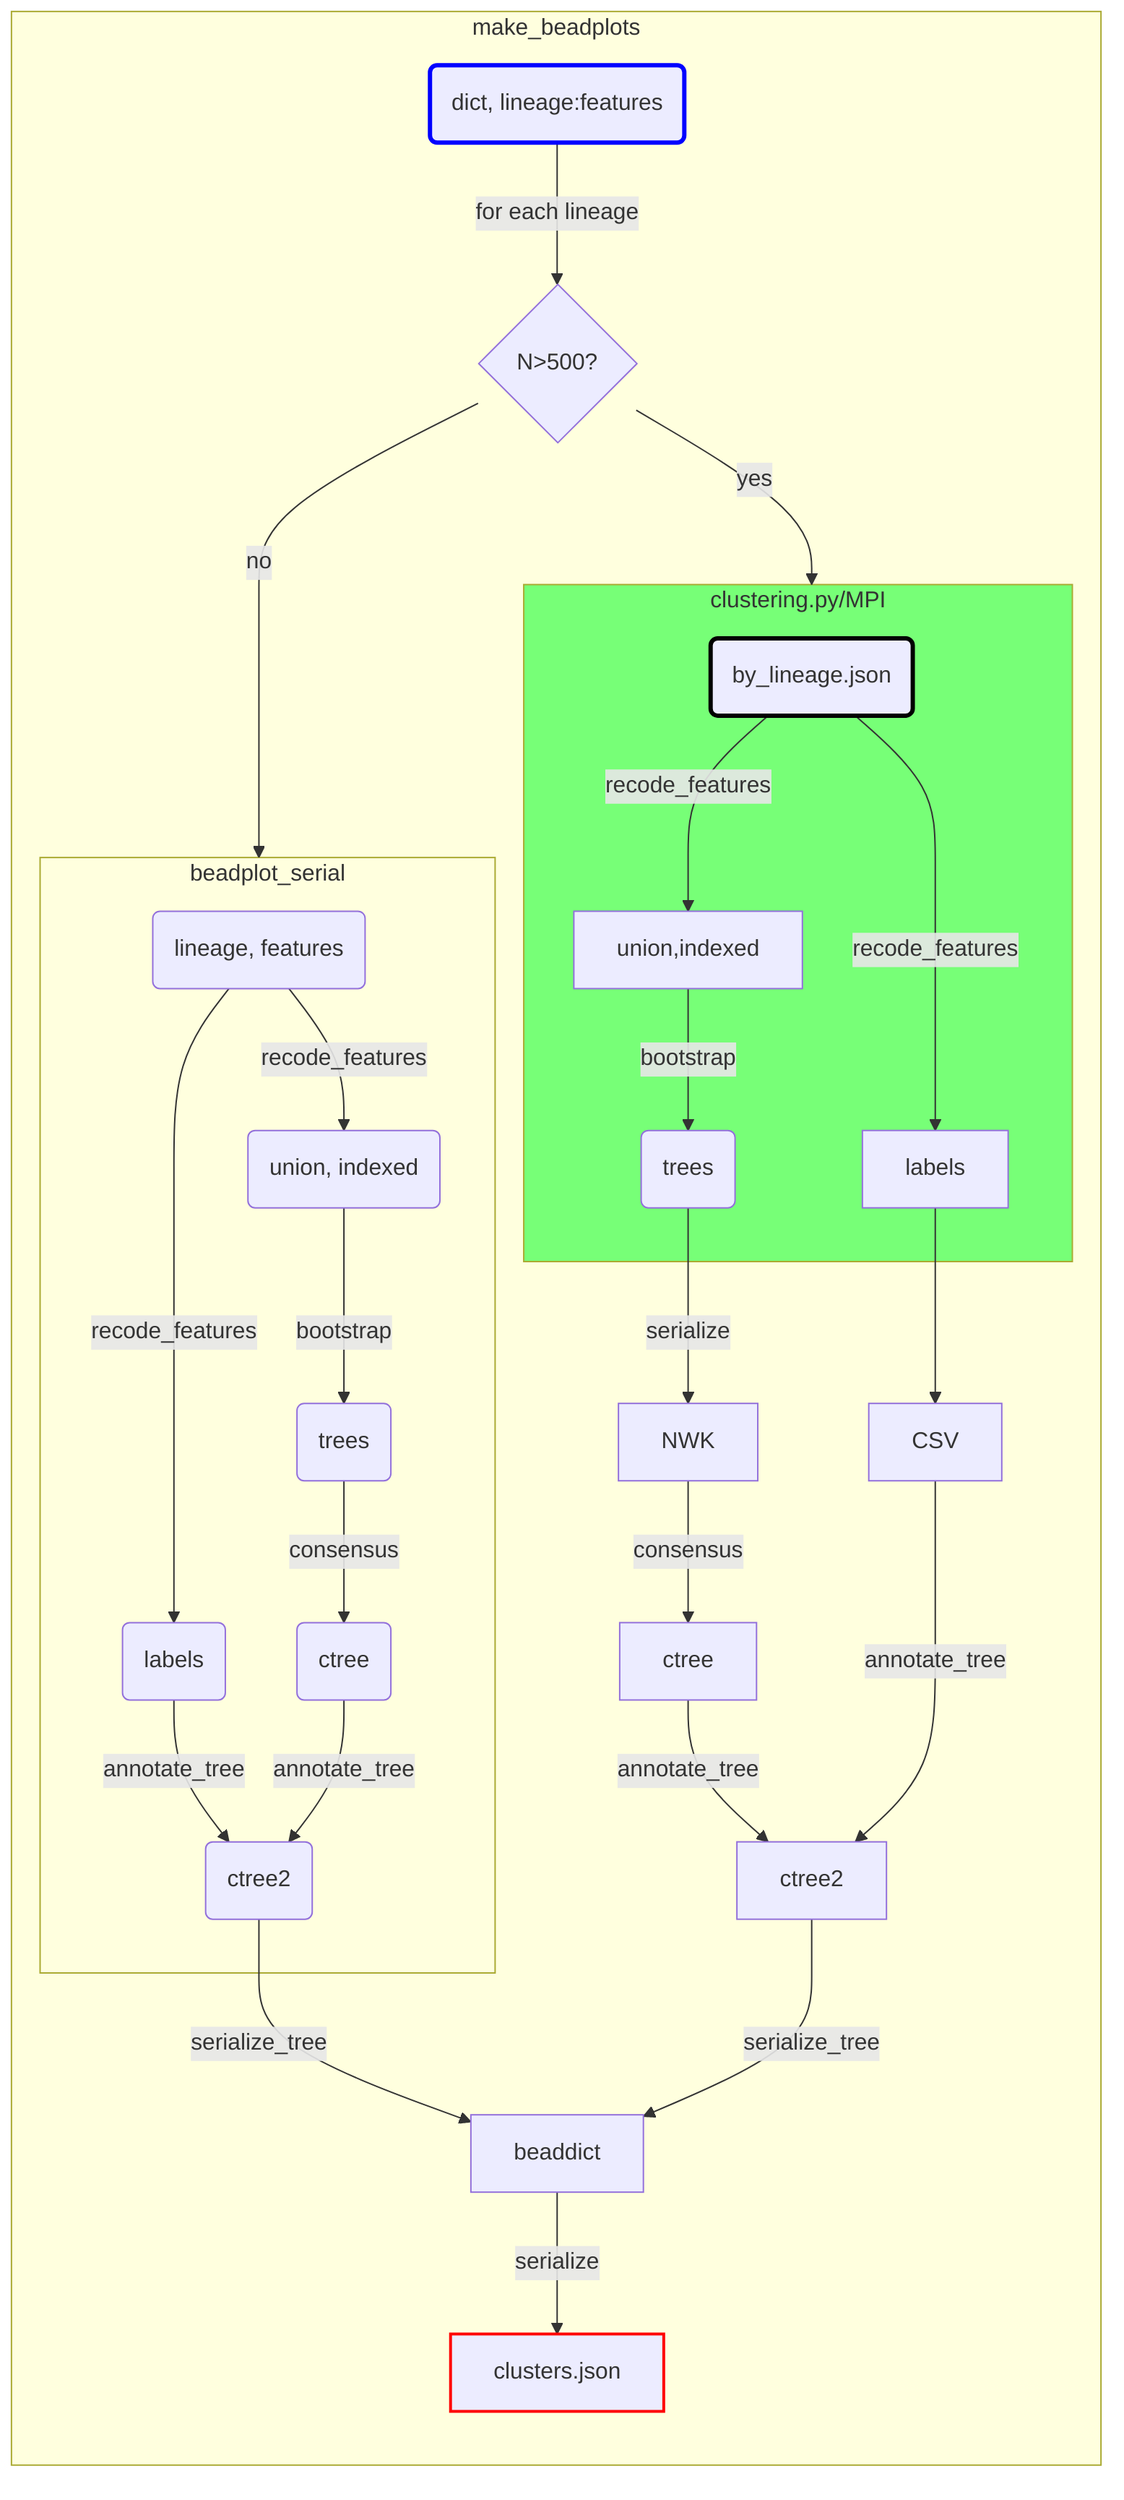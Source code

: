 %% This is a https://mermaid-js.github.io/ document
%% to compile into an SVG, run `mmdc -i make-beadplots.mmd -o make-beadplots.svg`
flowchart TB
  subgraph make_beadplots
    direction TB

    by_lineage2(dict, lineage:features)
    style by_lineage2 stroke:#00F,stroke-width:3px

    do_MPI{N>500?}
    by_lineage2-->|for each lineage|do_MPI
    do_MPI-->|no|beadplot_serial

    subgraph beadplot_serial
      direction TB
      bsdict(lineage, features)
      bsdict-->|recode_features|Sunion,indexed
      Sunion,indexed(union, indexed)
      bsdict-->|recode_features|Slabels
      Slabels(labels)
      Sunion,indexed-->|bootstrap|Strees
      Strees(trees)
      Strees-->|consensus|Sctree
      Sctree(ctree)
      Slabels & Sctree-->|annotate_tree|Sctree2
      Sctree2(ctree2)
    end
    Sctree2-->|serialize_tree|beaddict

    subgraph clustering.py/MPI
      direction TB

      JSON(by_lineage.json)
      JSON-->|recode_features|labels
      JSON-->|recode_features|union,indexed
      style JSON stroke:#000,stroke-width:3px

      union,indexed-->|bootstrap|bootstrap
      bootstrap(trees)
    end
    do_MPI-->|yes|clustering.py/MPI
    labels-->CSV
    bootstrap-->|serialize|NWK
    style clustering.py/MPI fill:#7F7

    NWK-->|consensus|ctree
    ctree & CSV-->|annotate_tree|ctree2
    ctree2-->|serialize_tree|beaddict
    beaddict-->|serialize|clusters.json
    style clusters.json stroke:#F00,stroke-width:2px
  end
  %%process_feed-->make_beadplots